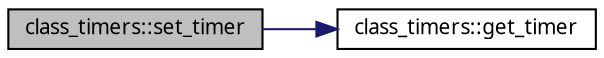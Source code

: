 digraph G
{
  edge [fontname="FreeSans.ttf",fontsize=10,labelfontname="FreeSans.ttf",labelfontsize=10];
  node [fontname="FreeSans.ttf",fontsize=10,shape=record];
  rankdir=LR;
  Node1 [label="class_timers::set_timer",height=0.2,width=0.4,color="black", fillcolor="grey75", style="filled" fontcolor="black"];
  Node1 -> Node2 [color="midnightblue",fontsize=10,style="solid"];
  Node2 [label="class_timers::get_timer",height=0.2,width=0.4,color="black", fillcolor="white", style="filled",URL="$classclass__timers.html#e4fe19b5b56b72ce2601d74f6519bd0b"];
}
